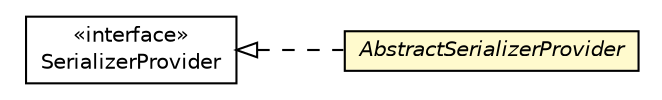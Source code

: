 #!/usr/local/bin/dot
#
# Class diagram 
# Generated by UMLGraph version R5_6-24-gf6e263 (http://www.umlgraph.org/)
#

digraph G {
	edge [fontname="Helvetica",fontsize=10,labelfontname="Helvetica",labelfontsize=10];
	node [fontname="Helvetica",fontsize=10,shape=plaintext];
	nodesep=0.25;
	ranksep=0.5;
	rankdir=LR;
	// com.gwtplatform.dispatch.client.rest.AbstractSerializerProvider
	c66179 [label=<<table title="com.gwtplatform.dispatch.client.rest.AbstractSerializerProvider" border="0" cellborder="1" cellspacing="0" cellpadding="2" port="p" bgcolor="lemonChiffon" href="./AbstractSerializerProvider.html">
		<tr><td><table border="0" cellspacing="0" cellpadding="1">
<tr><td align="center" balign="center"><font face="Helvetica-Oblique"> AbstractSerializerProvider </font></td></tr>
		</table></td></tr>
		</table>>, URL="./AbstractSerializerProvider.html", fontname="Helvetica", fontcolor="black", fontsize=10.0];
	// com.gwtplatform.dispatch.client.rest.SerializerProvider
	c66188 [label=<<table title="com.gwtplatform.dispatch.client.rest.SerializerProvider" border="0" cellborder="1" cellspacing="0" cellpadding="2" port="p" href="./SerializerProvider.html">
		<tr><td><table border="0" cellspacing="0" cellpadding="1">
<tr><td align="center" balign="center"> &#171;interface&#187; </td></tr>
<tr><td align="center" balign="center"> SerializerProvider </td></tr>
		</table></td></tr>
		</table>>, URL="./SerializerProvider.html", fontname="Helvetica", fontcolor="black", fontsize=10.0];
	//com.gwtplatform.dispatch.client.rest.AbstractSerializerProvider implements com.gwtplatform.dispatch.client.rest.SerializerProvider
	c66188:p -> c66179:p [dir=back,arrowtail=empty,style=dashed];
}

